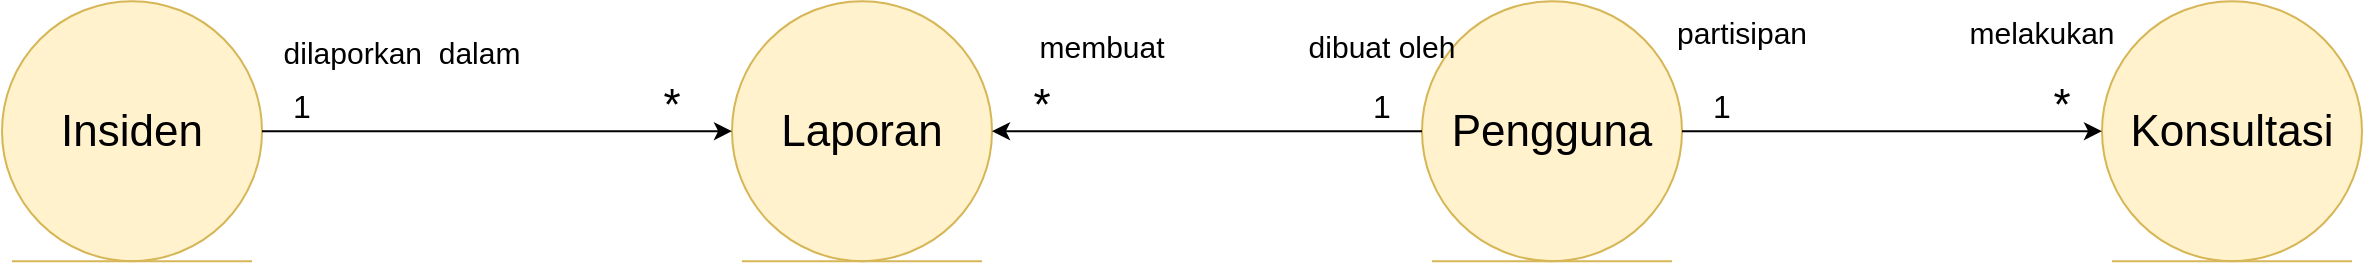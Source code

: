 <mxfile version="24.4.13" type="github">
  <diagram id="R2lEEEUBdFMjLlhIrx00" name="Page-1">
    <mxGraphModel dx="2107" dy="690" grid="1" gridSize="10" guides="1" tooltips="1" connect="1" arrows="1" fold="1" page="1" pageScale="1" pageWidth="850" pageHeight="1100" math="0" shadow="0" extFonts="Permanent Marker^https://fonts.googleapis.com/css?family=Permanent+Marker">
      <root>
        <mxCell id="0" />
        <mxCell id="1" parent="0" />
        <mxCell id="5FYps5BkHgyuxy1dnYt9-1" value="" style="ellipse;whiteSpace=wrap;html=1;aspect=fixed;fillColor=#fff2cc;strokeColor=#d6b656;" vertex="1" parent="1">
          <mxGeometry x="-80" y="402.57" width="130" height="130" as="geometry" />
        </mxCell>
        <mxCell id="5FYps5BkHgyuxy1dnYt9-2" value="" style="endArrow=none;html=1;rounded=0;fillColor=#fff2cc;strokeColor=#d6b656;" edge="1" parent="1">
          <mxGeometry width="50" height="50" relative="1" as="geometry">
            <mxPoint x="-75" y="532.57" as="sourcePoint" />
            <mxPoint x="45" y="532.57" as="targetPoint" />
          </mxGeometry>
        </mxCell>
        <mxCell id="5FYps5BkHgyuxy1dnYt9-3" value="Insiden" style="text;html=1;align=center;verticalAlign=middle;whiteSpace=wrap;rounded=0;fontSize=22;" vertex="1" parent="1">
          <mxGeometry x="-45" y="452.57" width="60" height="30" as="geometry" />
        </mxCell>
        <mxCell id="5FYps5BkHgyuxy1dnYt9-5" value="" style="ellipse;whiteSpace=wrap;html=1;aspect=fixed;fillColor=#fff2cc;strokeColor=#d6b656;" vertex="1" parent="1">
          <mxGeometry x="285" y="402.57" width="130" height="130" as="geometry" />
        </mxCell>
        <mxCell id="5FYps5BkHgyuxy1dnYt9-6" value="" style="endArrow=none;html=1;rounded=0;fillColor=#fff2cc;strokeColor=#d6b656;" edge="1" parent="1">
          <mxGeometry width="50" height="50" relative="1" as="geometry">
            <mxPoint x="290" y="532.57" as="sourcePoint" />
            <mxPoint x="410" y="532.57" as="targetPoint" />
          </mxGeometry>
        </mxCell>
        <mxCell id="5FYps5BkHgyuxy1dnYt9-7" value="Laporan" style="text;html=1;align=center;verticalAlign=middle;whiteSpace=wrap;rounded=0;fontSize=22;" vertex="1" parent="1">
          <mxGeometry x="320" y="452.57" width="60" height="30" as="geometry" />
        </mxCell>
        <mxCell id="5FYps5BkHgyuxy1dnYt9-8" value="" style="ellipse;whiteSpace=wrap;html=1;aspect=fixed;fillColor=#fff2cc;strokeColor=#d6b656;" vertex="1" parent="1">
          <mxGeometry x="630" y="402.57" width="130" height="130" as="geometry" />
        </mxCell>
        <mxCell id="5FYps5BkHgyuxy1dnYt9-9" value="" style="endArrow=none;html=1;rounded=0;fillColor=#fff2cc;strokeColor=#d6b656;" edge="1" parent="1">
          <mxGeometry width="50" height="50" relative="1" as="geometry">
            <mxPoint x="635" y="532.57" as="sourcePoint" />
            <mxPoint x="755" y="532.57" as="targetPoint" />
          </mxGeometry>
        </mxCell>
        <mxCell id="5FYps5BkHgyuxy1dnYt9-10" value="Pengguna" style="text;html=1;align=center;verticalAlign=middle;whiteSpace=wrap;rounded=0;fontSize=22;" vertex="1" parent="1">
          <mxGeometry x="665" y="452.57" width="60" height="30" as="geometry" />
        </mxCell>
        <mxCell id="5FYps5BkHgyuxy1dnYt9-11" value="" style="ellipse;whiteSpace=wrap;html=1;aspect=fixed;fillColor=#fff2cc;strokeColor=#d6b656;" vertex="1" parent="1">
          <mxGeometry x="970" y="402.57" width="130" height="130" as="geometry" />
        </mxCell>
        <mxCell id="5FYps5BkHgyuxy1dnYt9-12" value="" style="endArrow=none;html=1;rounded=0;fillColor=#fff2cc;strokeColor=#d6b656;" edge="1" parent="1">
          <mxGeometry width="50" height="50" relative="1" as="geometry">
            <mxPoint x="975" y="532.57" as="sourcePoint" />
            <mxPoint x="1095" y="532.57" as="targetPoint" />
          </mxGeometry>
        </mxCell>
        <mxCell id="5FYps5BkHgyuxy1dnYt9-13" value="Konsultasi" style="text;html=1;align=center;verticalAlign=middle;whiteSpace=wrap;rounded=0;fontSize=22;" vertex="1" parent="1">
          <mxGeometry x="1005" y="452.57" width="60" height="30" as="geometry" />
        </mxCell>
        <mxCell id="5FYps5BkHgyuxy1dnYt9-14" value="" style="endArrow=classic;html=1;rounded=0;exitX=1;exitY=0.5;exitDx=0;exitDy=0;entryX=0;entryY=0.5;entryDx=0;entryDy=0;" edge="1" parent="1" source="5FYps5BkHgyuxy1dnYt9-1" target="5FYps5BkHgyuxy1dnYt9-5">
          <mxGeometry width="50" height="50" relative="1" as="geometry">
            <mxPoint x="290" y="560" as="sourcePoint" />
            <mxPoint x="340" y="510" as="targetPoint" />
          </mxGeometry>
        </mxCell>
        <mxCell id="5FYps5BkHgyuxy1dnYt9-15" value="" style="endArrow=classic;html=1;rounded=0;exitX=0;exitY=0.5;exitDx=0;exitDy=0;entryX=1;entryY=0.5;entryDx=0;entryDy=0;" edge="1" parent="1" source="5FYps5BkHgyuxy1dnYt9-8" target="5FYps5BkHgyuxy1dnYt9-5">
          <mxGeometry width="50" height="50" relative="1" as="geometry">
            <mxPoint x="290" y="560" as="sourcePoint" />
            <mxPoint x="340" y="510" as="targetPoint" />
          </mxGeometry>
        </mxCell>
        <mxCell id="5FYps5BkHgyuxy1dnYt9-16" value="" style="endArrow=classic;html=1;rounded=0;exitX=1;exitY=0.5;exitDx=0;exitDy=0;entryX=0;entryY=0.5;entryDx=0;entryDy=0;" edge="1" parent="1" source="5FYps5BkHgyuxy1dnYt9-8" target="5FYps5BkHgyuxy1dnYt9-11">
          <mxGeometry width="50" height="50" relative="1" as="geometry">
            <mxPoint x="840" y="490" as="sourcePoint" />
            <mxPoint x="920" y="510" as="targetPoint" />
          </mxGeometry>
        </mxCell>
        <mxCell id="5FYps5BkHgyuxy1dnYt9-17" value="1" style="text;html=1;align=center;verticalAlign=middle;whiteSpace=wrap;rounded=0;fontSize=16;" vertex="1" parent="1">
          <mxGeometry x="40" y="440" width="60" height="30" as="geometry" />
        </mxCell>
        <mxCell id="5FYps5BkHgyuxy1dnYt9-18" value="1" style="text;html=1;align=center;verticalAlign=middle;whiteSpace=wrap;rounded=0;fontSize=16;" vertex="1" parent="1">
          <mxGeometry x="580" y="440" width="60" height="30" as="geometry" />
        </mxCell>
        <mxCell id="5FYps5BkHgyuxy1dnYt9-19" value="1" style="text;html=1;align=center;verticalAlign=middle;whiteSpace=wrap;rounded=0;fontSize=16;" vertex="1" parent="1">
          <mxGeometry x="750" y="440" width="60" height="30" as="geometry" />
        </mxCell>
        <mxCell id="5FYps5BkHgyuxy1dnYt9-20" value="*" style="text;html=1;align=center;verticalAlign=middle;whiteSpace=wrap;rounded=0;fontSize=22;" vertex="1" parent="1">
          <mxGeometry x="225" y="440" width="60" height="30" as="geometry" />
        </mxCell>
        <mxCell id="5FYps5BkHgyuxy1dnYt9-21" value="*" style="text;html=1;align=center;verticalAlign=middle;whiteSpace=wrap;rounded=0;fontSize=22;" vertex="1" parent="1">
          <mxGeometry x="410" y="440" width="60" height="30" as="geometry" />
        </mxCell>
        <mxCell id="5FYps5BkHgyuxy1dnYt9-23" value="*" style="text;html=1;align=center;verticalAlign=middle;whiteSpace=wrap;rounded=0;fontSize=22;" vertex="1" parent="1">
          <mxGeometry x="920" y="440" width="60" height="30" as="geometry" />
        </mxCell>
        <mxCell id="5FYps5BkHgyuxy1dnYt9-24" value="&lt;div style=&quot;font-size: 15px;&quot;&gt;partisipan&lt;/div&gt;" style="text;html=1;align=center;verticalAlign=middle;whiteSpace=wrap;rounded=0;fontSize=15;" vertex="1" parent="1">
          <mxGeometry x="760" y="402.57" width="60" height="30" as="geometry" />
        </mxCell>
        <mxCell id="5FYps5BkHgyuxy1dnYt9-26" value="melakukan" style="text;html=1;align=center;verticalAlign=middle;whiteSpace=wrap;rounded=0;fontSize=15;" vertex="1" parent="1">
          <mxGeometry x="910" y="402.57" width="60" height="30" as="geometry" />
        </mxCell>
        <mxCell id="5FYps5BkHgyuxy1dnYt9-27" value="membuat" style="text;html=1;align=center;verticalAlign=middle;whiteSpace=wrap;rounded=0;fontSize=15;" vertex="1" parent="1">
          <mxGeometry x="440" y="410" width="60" height="30" as="geometry" />
        </mxCell>
        <mxCell id="5FYps5BkHgyuxy1dnYt9-28" value="dilaporkan&amp;nbsp; dalam" style="text;html=1;align=center;verticalAlign=middle;whiteSpace=wrap;rounded=0;fontSize=15;" vertex="1" parent="1">
          <mxGeometry x="50" y="412.57" width="140" height="30" as="geometry" />
        </mxCell>
        <mxCell id="5FYps5BkHgyuxy1dnYt9-29" value="dibuat oleh" style="text;html=1;align=center;verticalAlign=middle;whiteSpace=wrap;rounded=0;fontSize=15;" vertex="1" parent="1">
          <mxGeometry x="565" y="410" width="90" height="30" as="geometry" />
        </mxCell>
      </root>
    </mxGraphModel>
  </diagram>
</mxfile>
